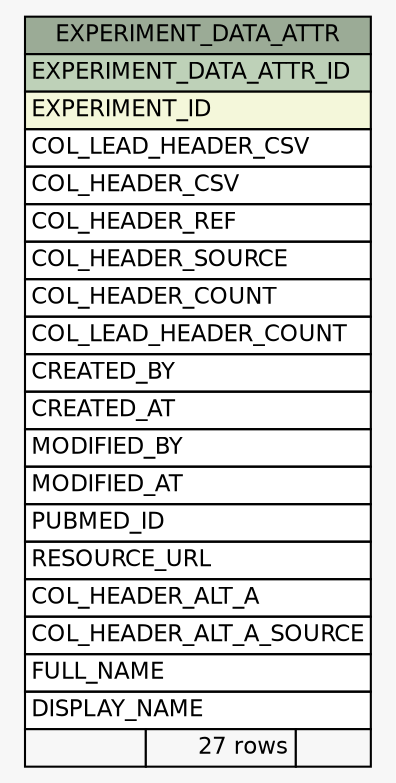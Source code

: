 // dot 2.38.0 on Windows 10 10.0
// SchemaSpy rev Unknown
digraph "EXPERIMENT_DATA_ATTR" {
  graph [
    rankdir="RL"
    bgcolor="#f7f7f7"
    nodesep="0.18"
    ranksep="0.46"
    fontname="Helvetica"
    fontsize="11"
  ];
  node [
    fontname="Helvetica"
    fontsize="11"
    shape="plaintext"
  ];
  edge [
    arrowsize="0.8"
  ];
  "EXPERIMENT_DATA_ATTR" [
    label=<
    <TABLE BORDER="0" CELLBORDER="1" CELLSPACING="0" BGCOLOR="#ffffff">
      <TR><TD COLSPAN="3" BGCOLOR="#9bab96" ALIGN="CENTER">EXPERIMENT_DATA_ATTR</TD></TR>
      <TR><TD PORT="EXPERIMENT_DATA_ATTR_ID" COLSPAN="3" BGCOLOR="#bed1b8" ALIGN="LEFT">EXPERIMENT_DATA_ATTR_ID</TD></TR>
      <TR><TD PORT="EXPERIMENT_ID" COLSPAN="3" BGCOLOR="#f4f7da" ALIGN="LEFT">EXPERIMENT_ID</TD></TR>
      <TR><TD PORT="COL_LEAD_HEADER_CSV" COLSPAN="3" ALIGN="LEFT">COL_LEAD_HEADER_CSV</TD></TR>
      <TR><TD PORT="COL_HEADER_CSV" COLSPAN="3" ALIGN="LEFT">COL_HEADER_CSV</TD></TR>
      <TR><TD PORT="COL_HEADER_REF" COLSPAN="3" ALIGN="LEFT">COL_HEADER_REF</TD></TR>
      <TR><TD PORT="COL_HEADER_SOURCE" COLSPAN="3" ALIGN="LEFT">COL_HEADER_SOURCE</TD></TR>
      <TR><TD PORT="COL_HEADER_COUNT" COLSPAN="3" ALIGN="LEFT">COL_HEADER_COUNT</TD></TR>
      <TR><TD PORT="COL_LEAD_HEADER_COUNT" COLSPAN="3" ALIGN="LEFT">COL_LEAD_HEADER_COUNT</TD></TR>
      <TR><TD PORT="CREATED_BY" COLSPAN="3" ALIGN="LEFT">CREATED_BY</TD></TR>
      <TR><TD PORT="CREATED_AT" COLSPAN="3" ALIGN="LEFT">CREATED_AT</TD></TR>
      <TR><TD PORT="MODIFIED_BY" COLSPAN="3" ALIGN="LEFT">MODIFIED_BY</TD></TR>
      <TR><TD PORT="MODIFIED_AT" COLSPAN="3" ALIGN="LEFT">MODIFIED_AT</TD></TR>
      <TR><TD PORT="PUBMED_ID" COLSPAN="3" ALIGN="LEFT">PUBMED_ID</TD></TR>
      <TR><TD PORT="RESOURCE_URL" COLSPAN="3" ALIGN="LEFT">RESOURCE_URL</TD></TR>
      <TR><TD PORT="COL_HEADER_ALT_A" COLSPAN="3" ALIGN="LEFT">COL_HEADER_ALT_A</TD></TR>
      <TR><TD PORT="COL_HEADER_ALT_A_SOURCE" COLSPAN="3" ALIGN="LEFT">COL_HEADER_ALT_A_SOURCE</TD></TR>
      <TR><TD PORT="FULL_NAME" COLSPAN="3" ALIGN="LEFT">FULL_NAME</TD></TR>
      <TR><TD PORT="DISPLAY_NAME" COLSPAN="3" ALIGN="LEFT">DISPLAY_NAME</TD></TR>
      <TR><TD ALIGN="LEFT" BGCOLOR="#f7f7f7">  </TD><TD ALIGN="RIGHT" BGCOLOR="#f7f7f7">27 rows</TD><TD ALIGN="RIGHT" BGCOLOR="#f7f7f7">  </TD></TR>
    </TABLE>>
    URL="tables/EXPERIMENT_DATA_ATTR.html"
    tooltip="EXPERIMENT_DATA_ATTR"
  ];
}
